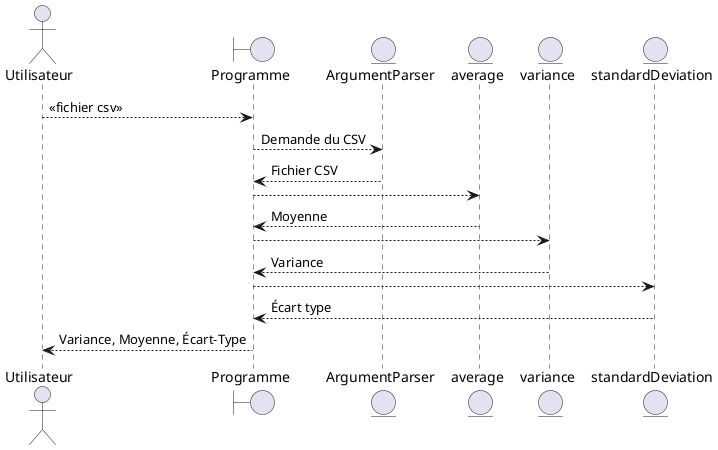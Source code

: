 @startuml
actor Utilisateur
boundary Programme
entity ArgumentParser
entity average
entity variance
entity standardDeviation

Utilisateur --> Programme : << fichier csv >>
Programme --> ArgumentParser : Demande du CSV
Programme <-- ArgumentParser : Fichier CSV
Programme --> average
Programme <-- average : Moyenne
Programme --> variance
Programme <-- variance : Variance
Programme --> standardDeviation
Programme <-- standardDeviation : Écart type
Utilisateur <-- Programme : Variance, Moyenne, Écart-Type
@enduml